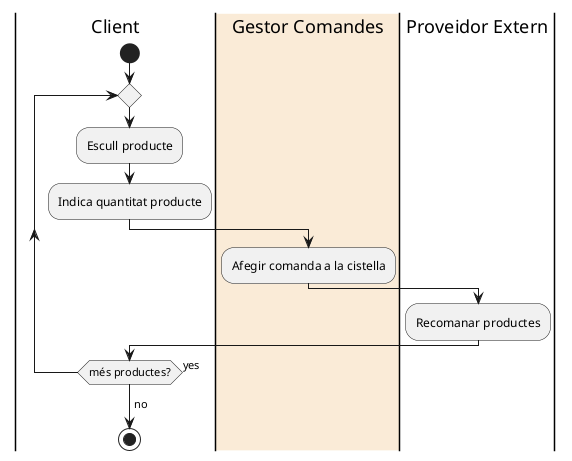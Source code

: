 @startuml

|Client|
start
repeat
  :Escull producte;
  :Indica quantitat producte;
  |#AntiqueWhite|Gestor Comandes|
  :Afegir comanda a la cistella;
  |Proveidor Extern|
  :Recomanar productes;
  |Client|
repeat while (més productes?) is (yes)
->no;
stop

@enduml